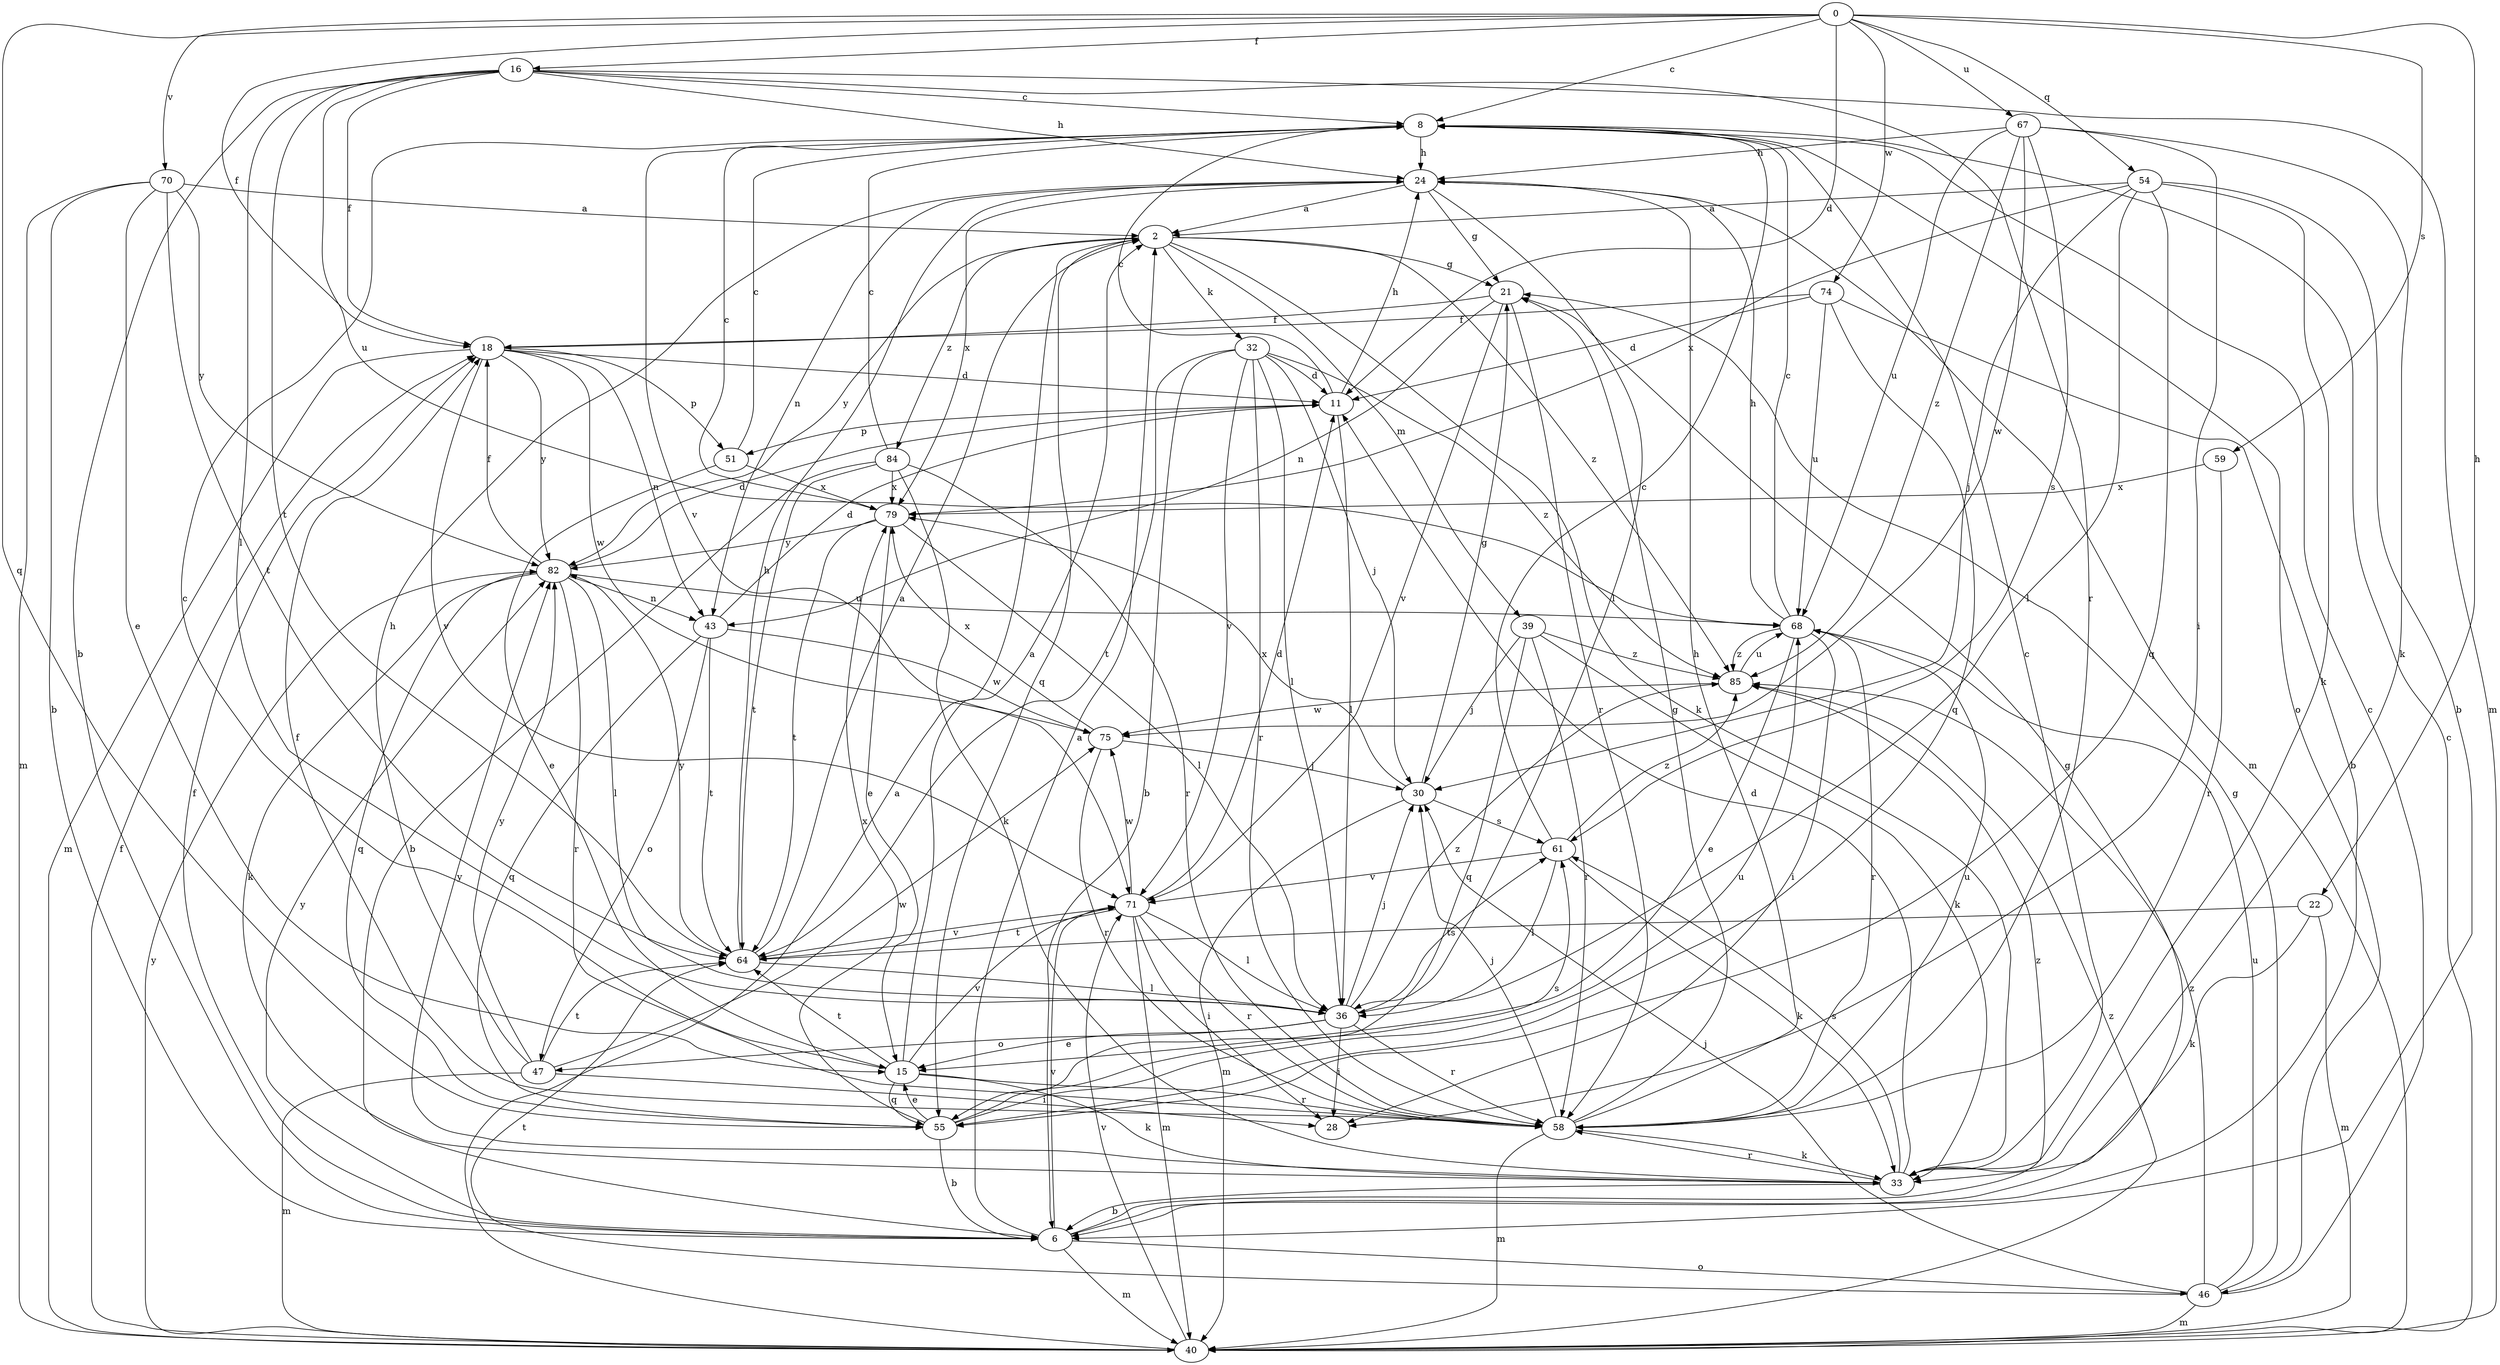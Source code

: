 strict digraph  {
0;
2;
6;
8;
11;
15;
16;
18;
21;
22;
24;
28;
30;
32;
33;
36;
39;
40;
43;
46;
47;
51;
54;
55;
58;
59;
61;
64;
67;
68;
70;
71;
74;
75;
79;
82;
84;
85;
0 -> 8  [label=c];
0 -> 11  [label=d];
0 -> 16  [label=f];
0 -> 18  [label=f];
0 -> 22  [label=h];
0 -> 54  [label=q];
0 -> 55  [label=q];
0 -> 59  [label=s];
0 -> 67  [label=u];
0 -> 70  [label=v];
0 -> 74  [label=w];
2 -> 21  [label=g];
2 -> 32  [label=k];
2 -> 33  [label=k];
2 -> 39  [label=m];
2 -> 55  [label=q];
2 -> 82  [label=y];
2 -> 84  [label=z];
2 -> 85  [label=z];
6 -> 2  [label=a];
6 -> 18  [label=f];
6 -> 21  [label=g];
6 -> 40  [label=m];
6 -> 46  [label=o];
6 -> 71  [label=v];
6 -> 82  [label=y];
6 -> 85  [label=z];
8 -> 24  [label=h];
8 -> 46  [label=o];
8 -> 71  [label=v];
11 -> 8  [label=c];
11 -> 24  [label=h];
11 -> 36  [label=l];
11 -> 51  [label=p];
15 -> 2  [label=a];
15 -> 8  [label=c];
15 -> 33  [label=k];
15 -> 55  [label=q];
15 -> 58  [label=r];
15 -> 64  [label=t];
15 -> 71  [label=v];
16 -> 6  [label=b];
16 -> 8  [label=c];
16 -> 18  [label=f];
16 -> 24  [label=h];
16 -> 36  [label=l];
16 -> 40  [label=m];
16 -> 58  [label=r];
16 -> 64  [label=t];
16 -> 68  [label=u];
18 -> 11  [label=d];
18 -> 40  [label=m];
18 -> 43  [label=n];
18 -> 51  [label=p];
18 -> 71  [label=v];
18 -> 75  [label=w];
18 -> 82  [label=y];
21 -> 18  [label=f];
21 -> 43  [label=n];
21 -> 58  [label=r];
21 -> 71  [label=v];
22 -> 33  [label=k];
22 -> 40  [label=m];
22 -> 64  [label=t];
24 -> 2  [label=a];
24 -> 21  [label=g];
24 -> 36  [label=l];
24 -> 40  [label=m];
24 -> 43  [label=n];
24 -> 79  [label=x];
30 -> 21  [label=g];
30 -> 40  [label=m];
30 -> 61  [label=s];
30 -> 79  [label=x];
32 -> 6  [label=b];
32 -> 11  [label=d];
32 -> 30  [label=j];
32 -> 36  [label=l];
32 -> 58  [label=r];
32 -> 64  [label=t];
32 -> 71  [label=v];
32 -> 85  [label=z];
33 -> 6  [label=b];
33 -> 8  [label=c];
33 -> 11  [label=d];
33 -> 58  [label=r];
33 -> 61  [label=s];
33 -> 82  [label=y];
36 -> 15  [label=e];
36 -> 28  [label=i];
36 -> 30  [label=j];
36 -> 47  [label=o];
36 -> 58  [label=r];
36 -> 61  [label=s];
36 -> 85  [label=z];
39 -> 30  [label=j];
39 -> 33  [label=k];
39 -> 55  [label=q];
39 -> 58  [label=r];
39 -> 85  [label=z];
40 -> 2  [label=a];
40 -> 8  [label=c];
40 -> 18  [label=f];
40 -> 71  [label=v];
40 -> 82  [label=y];
40 -> 85  [label=z];
43 -> 11  [label=d];
43 -> 47  [label=o];
43 -> 55  [label=q];
43 -> 64  [label=t];
43 -> 75  [label=w];
46 -> 8  [label=c];
46 -> 21  [label=g];
46 -> 30  [label=j];
46 -> 40  [label=m];
46 -> 64  [label=t];
46 -> 68  [label=u];
46 -> 85  [label=z];
47 -> 24  [label=h];
47 -> 28  [label=i];
47 -> 40  [label=m];
47 -> 64  [label=t];
47 -> 75  [label=w];
47 -> 82  [label=y];
51 -> 8  [label=c];
51 -> 15  [label=e];
51 -> 79  [label=x];
54 -> 2  [label=a];
54 -> 6  [label=b];
54 -> 30  [label=j];
54 -> 33  [label=k];
54 -> 36  [label=l];
54 -> 55  [label=q];
54 -> 79  [label=x];
55 -> 6  [label=b];
55 -> 15  [label=e];
55 -> 61  [label=s];
55 -> 68  [label=u];
55 -> 79  [label=x];
58 -> 18  [label=f];
58 -> 21  [label=g];
58 -> 24  [label=h];
58 -> 30  [label=j];
58 -> 33  [label=k];
58 -> 40  [label=m];
58 -> 68  [label=u];
59 -> 58  [label=r];
59 -> 79  [label=x];
61 -> 8  [label=c];
61 -> 33  [label=k];
61 -> 36  [label=l];
61 -> 71  [label=v];
61 -> 85  [label=z];
64 -> 2  [label=a];
64 -> 24  [label=h];
64 -> 36  [label=l];
64 -> 71  [label=v];
64 -> 82  [label=y];
67 -> 24  [label=h];
67 -> 28  [label=i];
67 -> 33  [label=k];
67 -> 61  [label=s];
67 -> 68  [label=u];
67 -> 75  [label=w];
67 -> 85  [label=z];
68 -> 8  [label=c];
68 -> 15  [label=e];
68 -> 24  [label=h];
68 -> 28  [label=i];
68 -> 58  [label=r];
68 -> 85  [label=z];
70 -> 2  [label=a];
70 -> 6  [label=b];
70 -> 15  [label=e];
70 -> 40  [label=m];
70 -> 64  [label=t];
70 -> 82  [label=y];
71 -> 11  [label=d];
71 -> 28  [label=i];
71 -> 36  [label=l];
71 -> 40  [label=m];
71 -> 58  [label=r];
71 -> 64  [label=t];
71 -> 75  [label=w];
74 -> 6  [label=b];
74 -> 11  [label=d];
74 -> 18  [label=f];
74 -> 55  [label=q];
74 -> 68  [label=u];
75 -> 30  [label=j];
75 -> 58  [label=r];
75 -> 79  [label=x];
79 -> 8  [label=c];
79 -> 15  [label=e];
79 -> 36  [label=l];
79 -> 64  [label=t];
79 -> 82  [label=y];
82 -> 11  [label=d];
82 -> 18  [label=f];
82 -> 33  [label=k];
82 -> 36  [label=l];
82 -> 43  [label=n];
82 -> 55  [label=q];
82 -> 58  [label=r];
82 -> 68  [label=u];
84 -> 6  [label=b];
84 -> 8  [label=c];
84 -> 33  [label=k];
84 -> 58  [label=r];
84 -> 64  [label=t];
84 -> 79  [label=x];
85 -> 68  [label=u];
85 -> 75  [label=w];
}
